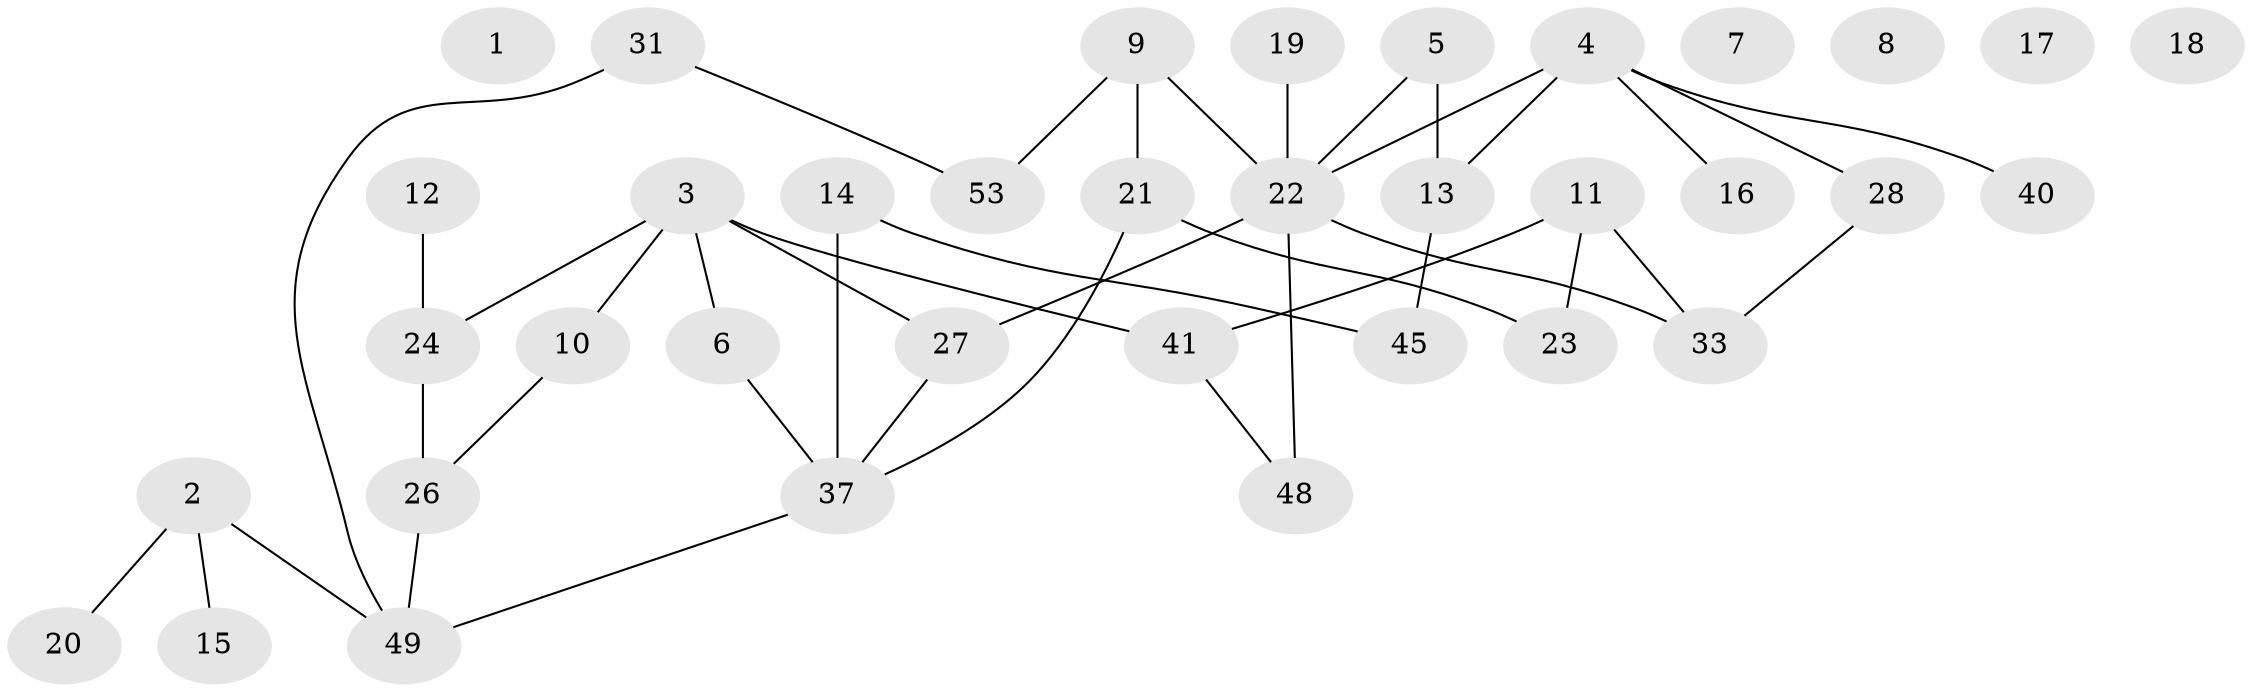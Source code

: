 // original degree distribution, {0: 0.07017543859649122, 2: 0.3333333333333333, 3: 0.22807017543859648, 5: 0.05263157894736842, 1: 0.21052631578947367, 4: 0.08771929824561403, 8: 0.017543859649122806}
// Generated by graph-tools (version 1.1) at 2025/41/03/06/25 10:41:20]
// undirected, 36 vertices, 41 edges
graph export_dot {
graph [start="1"]
  node [color=gray90,style=filled];
  1;
  2 [super="+39"];
  3 [super="+25"];
  4 [super="+43"];
  5 [super="+57"];
  6;
  7;
  8;
  9 [super="+35"];
  10;
  11 [super="+38"];
  12;
  13 [super="+55"];
  14 [super="+30"];
  15;
  16 [super="+51"];
  17 [super="+54"];
  18;
  19;
  20 [super="+47"];
  21 [super="+36"];
  22 [super="+50"];
  23 [super="+29"];
  24 [super="+32"];
  26 [super="+34"];
  27;
  28;
  31 [super="+44"];
  33;
  37 [super="+42"];
  40;
  41 [super="+46"];
  45;
  48 [super="+56"];
  49 [super="+52"];
  53;
  2 -- 49;
  2 -- 15;
  2 -- 20;
  3 -- 24;
  3 -- 41;
  3 -- 27;
  3 -- 10;
  3 -- 6;
  4 -- 13 [weight=3];
  4 -- 22;
  4 -- 28;
  4 -- 40;
  4 -- 16;
  5 -- 13;
  5 -- 22;
  6 -- 37;
  9 -- 21;
  9 -- 22 [weight=2];
  9 -- 53;
  10 -- 26;
  11 -- 23;
  11 -- 41;
  11 -- 33;
  12 -- 24;
  13 -- 45;
  14 -- 37;
  14 -- 45;
  19 -- 22;
  21 -- 23;
  21 -- 37;
  22 -- 27;
  22 -- 48 [weight=2];
  22 -- 33;
  24 -- 26;
  26 -- 49;
  27 -- 37;
  28 -- 33;
  31 -- 53;
  31 -- 49;
  37 -- 49;
  41 -- 48;
}
